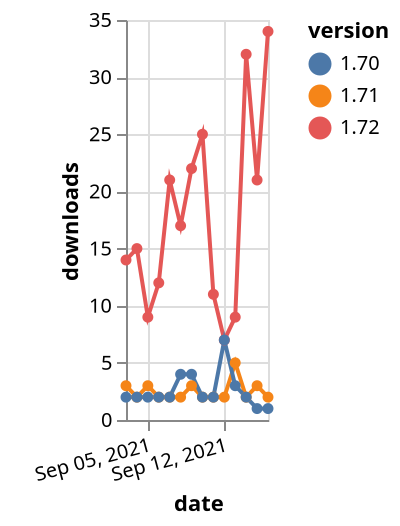 {"$schema": "https://vega.github.io/schema/vega-lite/v5.json", "description": "A simple bar chart with embedded data.", "data": {"values": [{"date": "2021-09-03", "total": 7081, "delta": 3, "version": "1.71"}, {"date": "2021-09-04", "total": 7083, "delta": 2, "version": "1.71"}, {"date": "2021-09-05", "total": 7086, "delta": 3, "version": "1.71"}, {"date": "2021-09-06", "total": 7088, "delta": 2, "version": "1.71"}, {"date": "2021-09-07", "total": 7090, "delta": 2, "version": "1.71"}, {"date": "2021-09-08", "total": 7092, "delta": 2, "version": "1.71"}, {"date": "2021-09-09", "total": 7095, "delta": 3, "version": "1.71"}, {"date": "2021-09-10", "total": 7097, "delta": 2, "version": "1.71"}, {"date": "2021-09-11", "total": 7099, "delta": 2, "version": "1.71"}, {"date": "2021-09-12", "total": 7101, "delta": 2, "version": "1.71"}, {"date": "2021-09-13", "total": 7106, "delta": 5, "version": "1.71"}, {"date": "2021-09-14", "total": 7108, "delta": 2, "version": "1.71"}, {"date": "2021-09-15", "total": 7111, "delta": 3, "version": "1.71"}, {"date": "2021-09-16", "total": 7113, "delta": 2, "version": "1.71"}, {"date": "2021-09-03", "total": 24722, "delta": 14, "version": "1.72"}, {"date": "2021-09-04", "total": 24737, "delta": 15, "version": "1.72"}, {"date": "2021-09-05", "total": 24746, "delta": 9, "version": "1.72"}, {"date": "2021-09-06", "total": 24758, "delta": 12, "version": "1.72"}, {"date": "2021-09-07", "total": 24779, "delta": 21, "version": "1.72"}, {"date": "2021-09-08", "total": 24796, "delta": 17, "version": "1.72"}, {"date": "2021-09-09", "total": 24818, "delta": 22, "version": "1.72"}, {"date": "2021-09-10", "total": 24843, "delta": 25, "version": "1.72"}, {"date": "2021-09-11", "total": 24854, "delta": 11, "version": "1.72"}, {"date": "2021-09-12", "total": 24861, "delta": 7, "version": "1.72"}, {"date": "2021-09-13", "total": 24870, "delta": 9, "version": "1.72"}, {"date": "2021-09-14", "total": 24902, "delta": 32, "version": "1.72"}, {"date": "2021-09-15", "total": 24923, "delta": 21, "version": "1.72"}, {"date": "2021-09-16", "total": 24957, "delta": 34, "version": "1.72"}, {"date": "2021-09-03", "total": 6816, "delta": 2, "version": "1.70"}, {"date": "2021-09-04", "total": 6818, "delta": 2, "version": "1.70"}, {"date": "2021-09-05", "total": 6820, "delta": 2, "version": "1.70"}, {"date": "2021-09-06", "total": 6822, "delta": 2, "version": "1.70"}, {"date": "2021-09-07", "total": 6824, "delta": 2, "version": "1.70"}, {"date": "2021-09-08", "total": 6828, "delta": 4, "version": "1.70"}, {"date": "2021-09-09", "total": 6832, "delta": 4, "version": "1.70"}, {"date": "2021-09-10", "total": 6834, "delta": 2, "version": "1.70"}, {"date": "2021-09-11", "total": 6836, "delta": 2, "version": "1.70"}, {"date": "2021-09-12", "total": 6843, "delta": 7, "version": "1.70"}, {"date": "2021-09-13", "total": 6846, "delta": 3, "version": "1.70"}, {"date": "2021-09-14", "total": 6848, "delta": 2, "version": "1.70"}, {"date": "2021-09-15", "total": 6849, "delta": 1, "version": "1.70"}, {"date": "2021-09-16", "total": 6850, "delta": 1, "version": "1.70"}]}, "width": "container", "mark": {"type": "line", "point": {"filled": true}}, "encoding": {"x": {"field": "date", "type": "temporal", "timeUnit": "yearmonthdate", "title": "date", "axis": {"labelAngle": -15}}, "y": {"field": "delta", "type": "quantitative", "title": "downloads"}, "color": {"field": "version", "type": "nominal"}, "tooltip": {"field": "delta"}}}